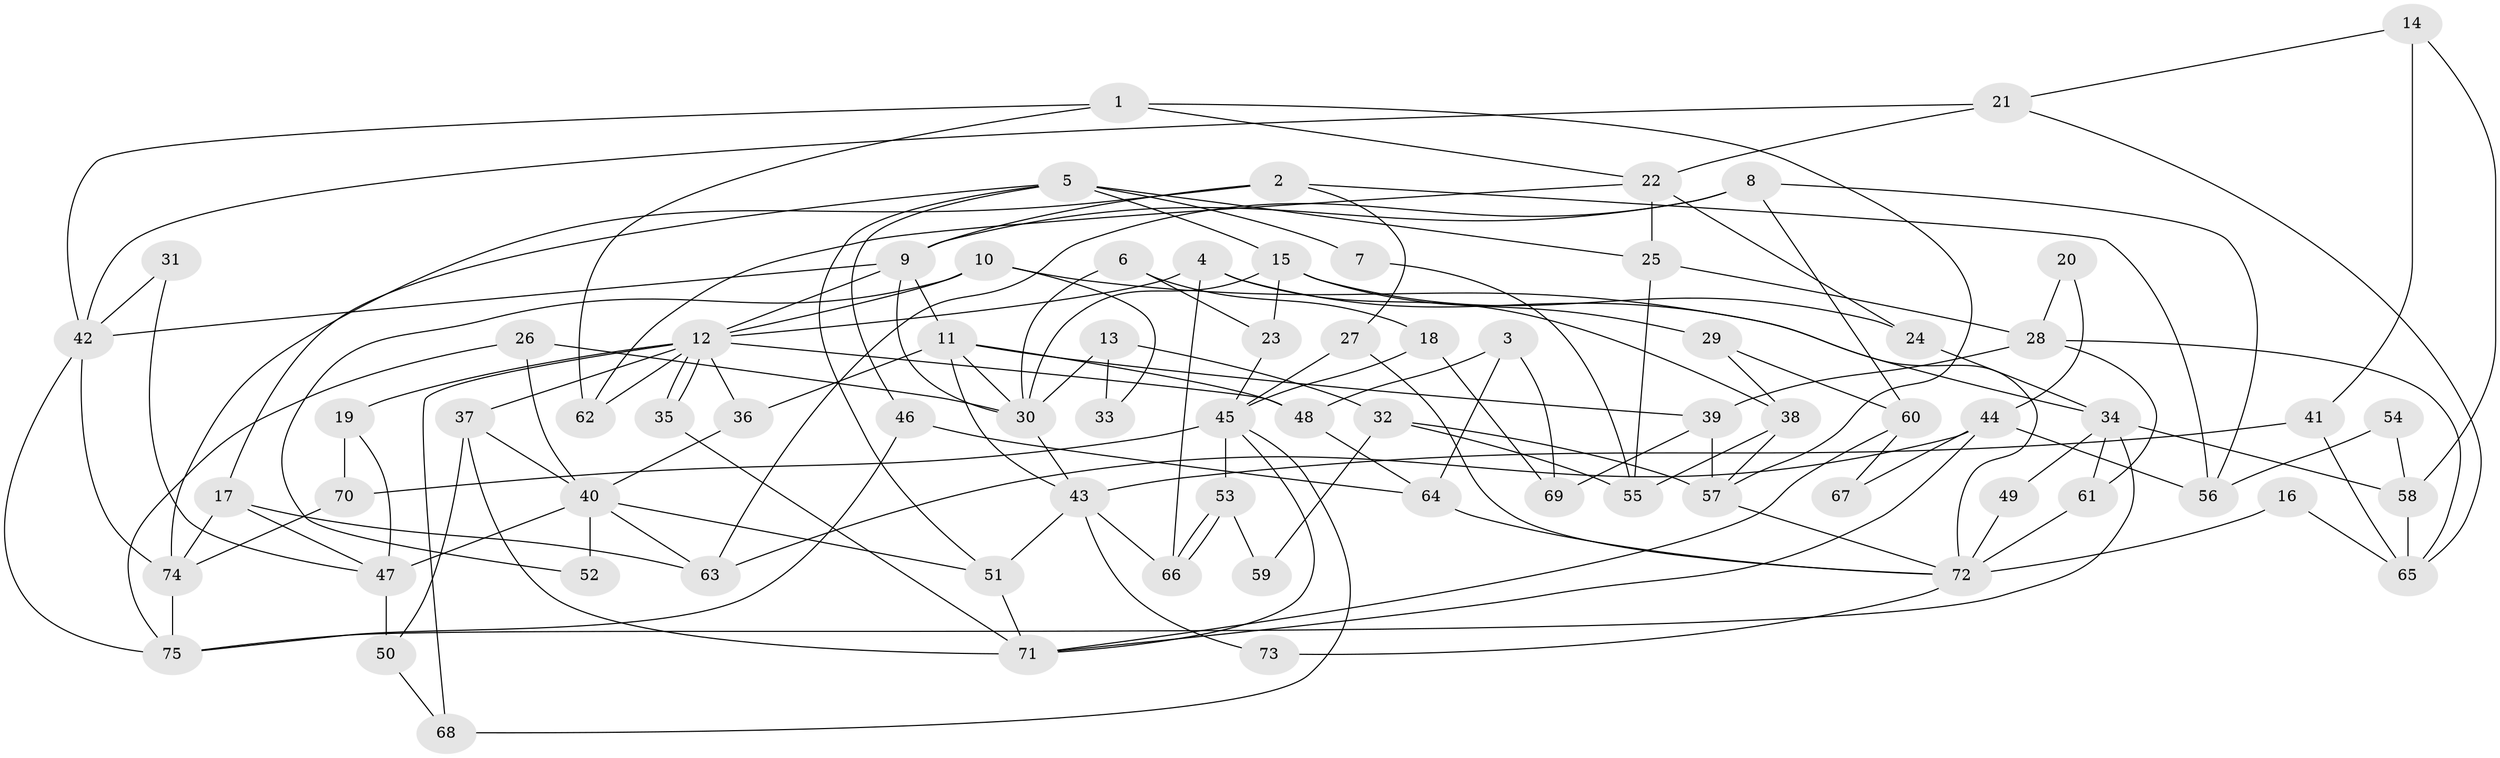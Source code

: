 // coarse degree distribution, {4: 0.3269230769230769, 3: 0.11538461538461539, 6: 0.09615384615384616, 2: 0.15384615384615385, 9: 0.019230769230769232, 10: 0.019230769230769232, 5: 0.09615384615384616, 7: 0.09615384615384616, 8: 0.057692307692307696, 11: 0.019230769230769232}
// Generated by graph-tools (version 1.1) at 2025/52/02/27/25 19:52:06]
// undirected, 75 vertices, 150 edges
graph export_dot {
graph [start="1"]
  node [color=gray90,style=filled];
  1;
  2;
  3;
  4;
  5;
  6;
  7;
  8;
  9;
  10;
  11;
  12;
  13;
  14;
  15;
  16;
  17;
  18;
  19;
  20;
  21;
  22;
  23;
  24;
  25;
  26;
  27;
  28;
  29;
  30;
  31;
  32;
  33;
  34;
  35;
  36;
  37;
  38;
  39;
  40;
  41;
  42;
  43;
  44;
  45;
  46;
  47;
  48;
  49;
  50;
  51;
  52;
  53;
  54;
  55;
  56;
  57;
  58;
  59;
  60;
  61;
  62;
  63;
  64;
  65;
  66;
  67;
  68;
  69;
  70;
  71;
  72;
  73;
  74;
  75;
  1 -- 42;
  1 -- 62;
  1 -- 22;
  1 -- 57;
  2 -- 9;
  2 -- 74;
  2 -- 27;
  2 -- 56;
  3 -- 64;
  3 -- 48;
  3 -- 69;
  4 -- 72;
  4 -- 12;
  4 -- 38;
  4 -- 66;
  5 -- 15;
  5 -- 51;
  5 -- 7;
  5 -- 17;
  5 -- 25;
  5 -- 46;
  6 -- 18;
  6 -- 30;
  6 -- 23;
  7 -- 55;
  8 -- 9;
  8 -- 56;
  8 -- 60;
  8 -- 63;
  9 -- 30;
  9 -- 12;
  9 -- 11;
  9 -- 42;
  10 -- 12;
  10 -- 34;
  10 -- 33;
  10 -- 52;
  11 -- 48;
  11 -- 30;
  11 -- 36;
  11 -- 39;
  11 -- 43;
  12 -- 35;
  12 -- 35;
  12 -- 68;
  12 -- 19;
  12 -- 36;
  12 -- 37;
  12 -- 48;
  12 -- 62;
  13 -- 30;
  13 -- 32;
  13 -- 33;
  14 -- 41;
  14 -- 21;
  14 -- 58;
  15 -- 30;
  15 -- 29;
  15 -- 23;
  15 -- 24;
  16 -- 65;
  16 -- 72;
  17 -- 63;
  17 -- 47;
  17 -- 74;
  18 -- 69;
  18 -- 45;
  19 -- 47;
  19 -- 70;
  20 -- 28;
  20 -- 44;
  21 -- 22;
  21 -- 42;
  21 -- 65;
  22 -- 24;
  22 -- 25;
  22 -- 62;
  23 -- 45;
  24 -- 34;
  25 -- 28;
  25 -- 55;
  26 -- 30;
  26 -- 40;
  26 -- 75;
  27 -- 45;
  27 -- 72;
  28 -- 65;
  28 -- 39;
  28 -- 61;
  29 -- 60;
  29 -- 38;
  30 -- 43;
  31 -- 42;
  31 -- 47;
  32 -- 55;
  32 -- 57;
  32 -- 59;
  34 -- 75;
  34 -- 61;
  34 -- 49;
  34 -- 58;
  35 -- 71;
  36 -- 40;
  37 -- 40;
  37 -- 50;
  37 -- 71;
  38 -- 57;
  38 -- 55;
  39 -- 57;
  39 -- 69;
  40 -- 51;
  40 -- 47;
  40 -- 52;
  40 -- 63;
  41 -- 43;
  41 -- 65;
  42 -- 75;
  42 -- 74;
  43 -- 66;
  43 -- 51;
  43 -- 73;
  44 -- 63;
  44 -- 71;
  44 -- 56;
  44 -- 67;
  45 -- 70;
  45 -- 53;
  45 -- 68;
  45 -- 71;
  46 -- 75;
  46 -- 64;
  47 -- 50;
  48 -- 64;
  49 -- 72;
  50 -- 68;
  51 -- 71;
  53 -- 66;
  53 -- 66;
  53 -- 59;
  54 -- 56;
  54 -- 58;
  57 -- 72;
  58 -- 65;
  60 -- 71;
  60 -- 67;
  61 -- 72;
  64 -- 72;
  70 -- 74;
  72 -- 73;
  74 -- 75;
}
